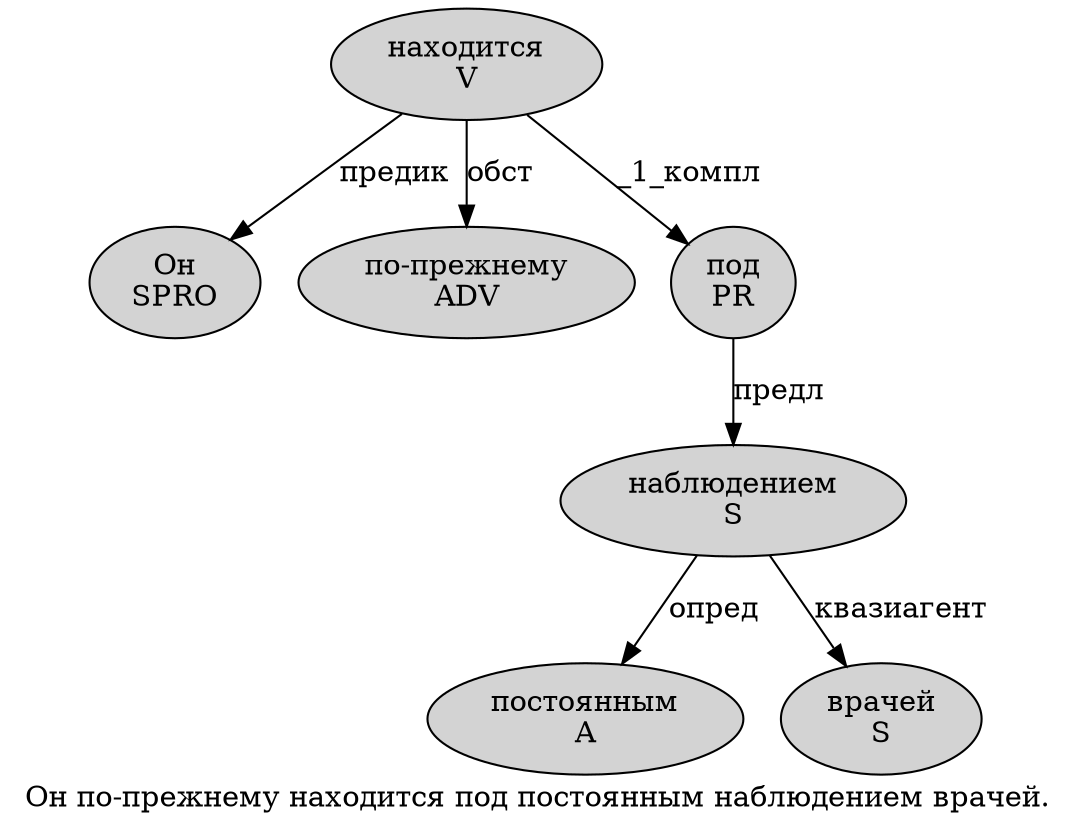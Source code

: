 digraph SENTENCE_893 {
	graph [label="Он по-прежнему находится под постоянным наблюдением врачей."]
	node [style=filled]
		0 [label="Он
SPRO" color="" fillcolor=lightgray penwidth=1 shape=ellipse]
		1 [label="по-прежнему
ADV" color="" fillcolor=lightgray penwidth=1 shape=ellipse]
		2 [label="находится
V" color="" fillcolor=lightgray penwidth=1 shape=ellipse]
		3 [label="под
PR" color="" fillcolor=lightgray penwidth=1 shape=ellipse]
		4 [label="постоянным
A" color="" fillcolor=lightgray penwidth=1 shape=ellipse]
		5 [label="наблюдением
S" color="" fillcolor=lightgray penwidth=1 shape=ellipse]
		6 [label="врачей
S" color="" fillcolor=lightgray penwidth=1 shape=ellipse]
			2 -> 0 [label="предик"]
			2 -> 1 [label="обст"]
			2 -> 3 [label="_1_компл"]
			5 -> 4 [label="опред"]
			5 -> 6 [label="квазиагент"]
			3 -> 5 [label="предл"]
}
